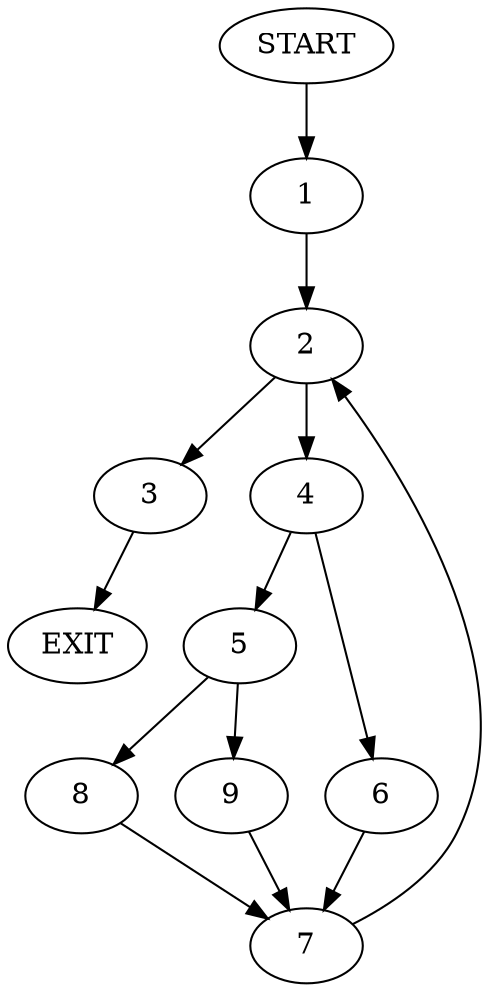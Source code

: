 digraph {
0 [label="START"]
10 [label="EXIT"]
0 -> 1
1 -> 2
2 -> 3
2 -> 4
4 -> 5
4 -> 6
3 -> 10
6 -> 7
5 -> 8
5 -> 9
8 -> 7
9 -> 7
7 -> 2
}
